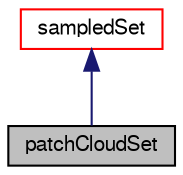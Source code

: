 digraph "patchCloudSet"
{
  bgcolor="transparent";
  edge [fontname="FreeSans",fontsize="10",labelfontname="FreeSans",labelfontsize="10"];
  node [fontname="FreeSans",fontsize="10",shape=record];
  Node13 [label="patchCloudSet",height=0.2,width=0.4,color="black", fillcolor="grey75", style="filled", fontcolor="black"];
  Node14 -> Node13 [dir="back",color="midnightblue",fontsize="10",style="solid",fontname="FreeSans"];
  Node14 [label="sampledSet",height=0.2,width=0.4,color="red",URL="$a29314.html",tooltip="Holds list of sampling points which is filled at construction time. Various implementations of this b..."];
}
